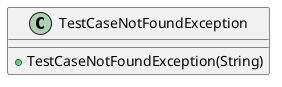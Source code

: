 @startuml

    class TestCaseNotFoundException [[TestCaseNotFoundException.html]] {
        +TestCaseNotFoundException(String)
    }

@enduml
